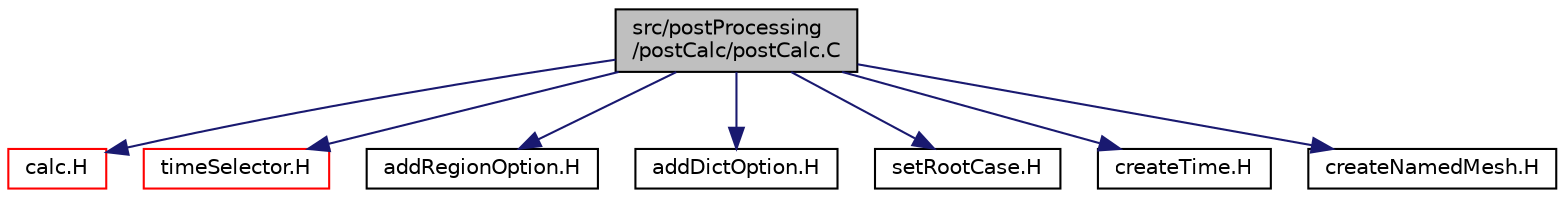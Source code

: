digraph "src/postProcessing/postCalc/postCalc.C"
{
  bgcolor="transparent";
  edge [fontname="Helvetica",fontsize="10",labelfontname="Helvetica",labelfontsize="10"];
  node [fontname="Helvetica",fontsize="10",shape=record];
  Node1 [label="src/postProcessing\l/postCalc/postCalc.C",height=0.2,width=0.4,color="black", fillcolor="grey75", style="filled", fontcolor="black"];
  Node1 -> Node2 [color="midnightblue",fontsize="10",style="solid",fontname="Helvetica"];
  Node2 [label="calc.H",height=0.2,width=0.4,color="red",URL="$a09533.html",tooltip="Function prototype for all simple post-processing functions e.g. calcDivPhi, calcMagU etc..."];
  Node1 -> Node3 [color="midnightblue",fontsize="10",style="solid",fontname="Helvetica"];
  Node3 [label="timeSelector.H",height=0.2,width=0.4,color="red",URL="$a08042.html"];
  Node1 -> Node4 [color="midnightblue",fontsize="10",style="solid",fontname="Helvetica"];
  Node4 [label="addRegionOption.H",height=0.2,width=0.4,color="black",URL="$a08381.html"];
  Node1 -> Node5 [color="midnightblue",fontsize="10",style="solid",fontname="Helvetica"];
  Node5 [label="addDictOption.H",height=0.2,width=0.4,color="black",URL="$a08379.html"];
  Node1 -> Node6 [color="midnightblue",fontsize="10",style="solid",fontname="Helvetica"];
  Node6 [label="setRootCase.H",height=0.2,width=0.4,color="black",URL="$a08396.html"];
  Node1 -> Node7 [color="midnightblue",fontsize="10",style="solid",fontname="Helvetica"];
  Node7 [label="createTime.H",height=0.2,width=0.4,color="black",URL="$a08392.html"];
  Node1 -> Node8 [color="midnightblue",fontsize="10",style="solid",fontname="Helvetica"];
  Node8 [label="createNamedMesh.H",height=0.2,width=0.4,color="black",URL="$a08389.html"];
}
